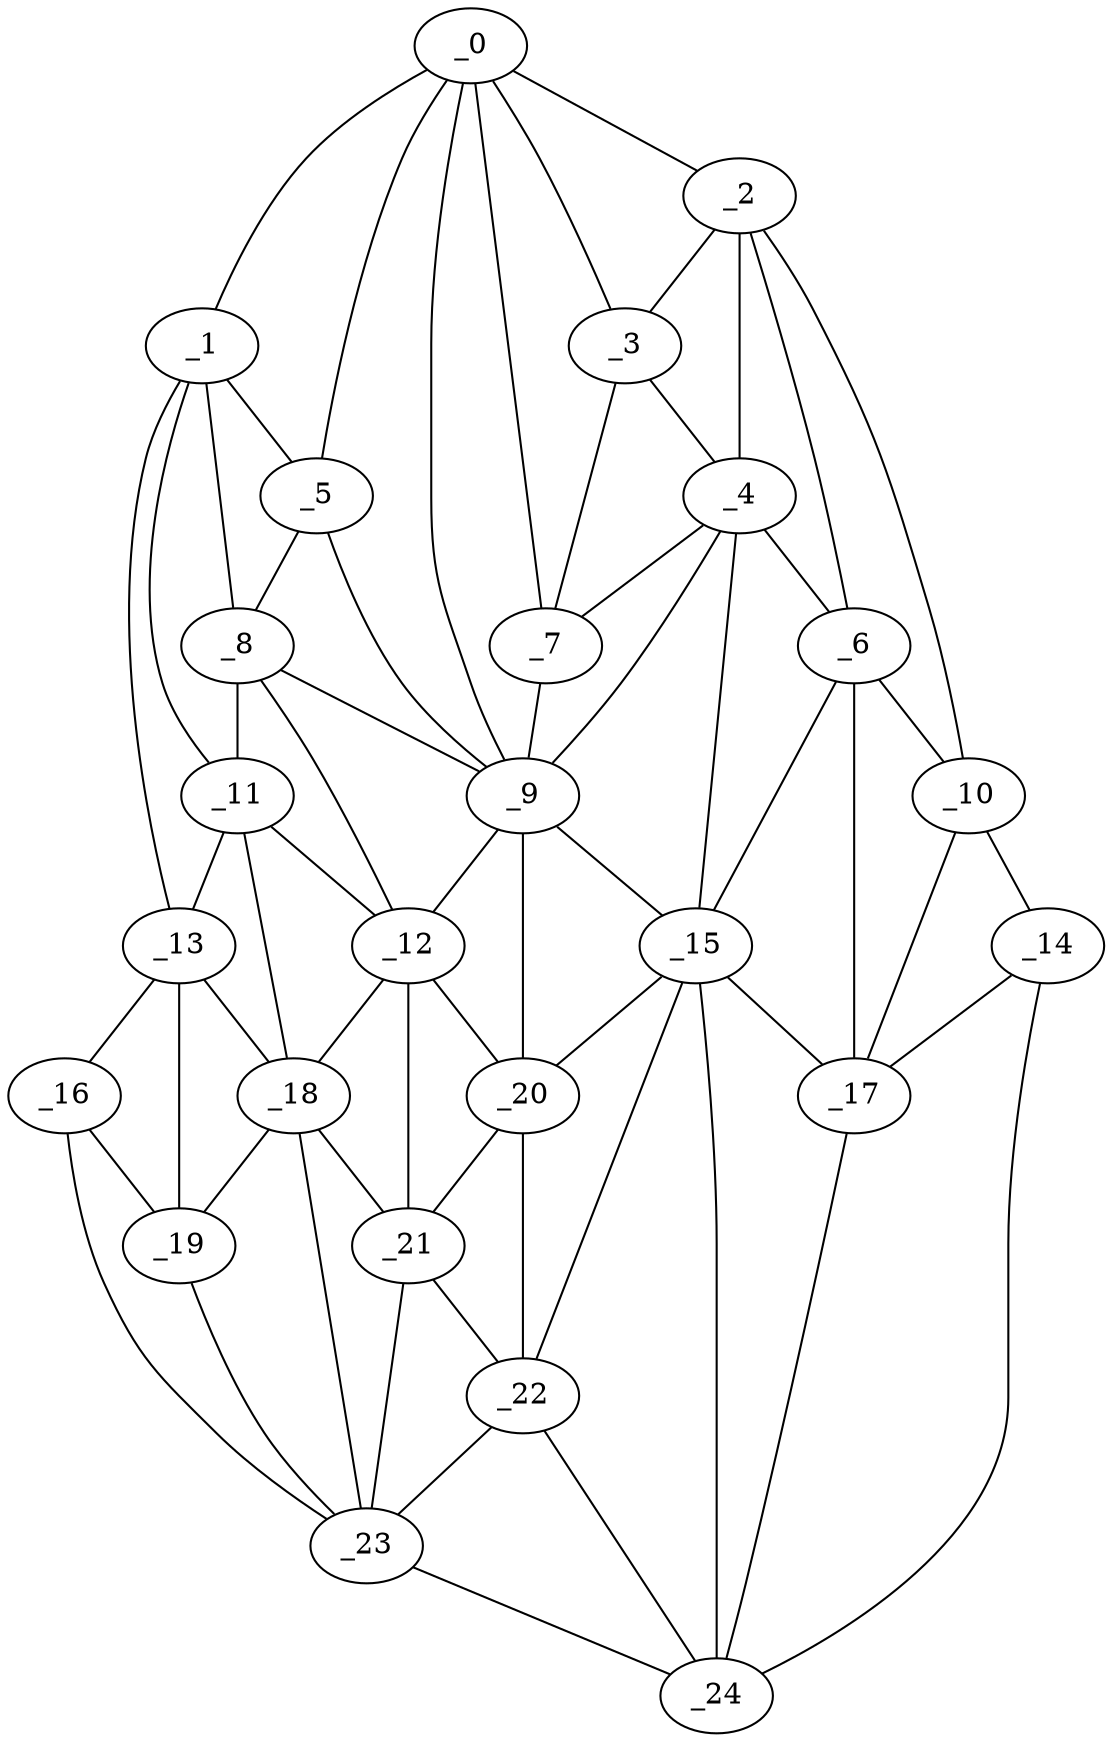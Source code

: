 graph "obj61__45.gxl" {
	_0	 [x=39,
		y=79];
	_1	 [x=39,
		y=95];
	_0 -- _1	 [valence=1];
	_2	 [x=40,
		y=40];
	_0 -- _2	 [valence=1];
	_3	 [x=42,
		y=61];
	_0 -- _3	 [valence=1];
	_5	 [x=44,
		y=84];
	_0 -- _5	 [valence=1];
	_7	 [x=46,
		y=68];
	_0 -- _7	 [valence=2];
	_9	 [x=49,
		y=71];
	_0 -- _9	 [valence=1];
	_1 -- _5	 [valence=2];
	_8	 [x=48,
		y=84];
	_1 -- _8	 [valence=1];
	_11	 [x=55,
		y=95];
	_1 -- _11	 [valence=2];
	_13	 [x=68,
		y=118];
	_1 -- _13	 [valence=1];
	_2 -- _3	 [valence=1];
	_4	 [x=43,
		y=54];
	_2 -- _4	 [valence=2];
	_6	 [x=46,
		y=34];
	_2 -- _6	 [valence=2];
	_10	 [x=50,
		y=6];
	_2 -- _10	 [valence=1];
	_3 -- _4	 [valence=2];
	_3 -- _7	 [valence=2];
	_4 -- _6	 [valence=2];
	_4 -- _7	 [valence=2];
	_4 -- _9	 [valence=2];
	_15	 [x=81,
		y=52];
	_4 -- _15	 [valence=2];
	_5 -- _8	 [valence=1];
	_5 -- _9	 [valence=2];
	_6 -- _10	 [valence=2];
	_6 -- _15	 [valence=2];
	_17	 [x=83,
		y=32];
	_6 -- _17	 [valence=1];
	_7 -- _9	 [valence=2];
	_8 -- _9	 [valence=2];
	_8 -- _11	 [valence=2];
	_12	 [x=58,
		y=88];
	_8 -- _12	 [valence=1];
	_9 -- _12	 [valence=2];
	_9 -- _15	 [valence=1];
	_20	 [x=85,
		y=69];
	_9 -- _20	 [valence=2];
	_14	 [x=80,
		y=7];
	_10 -- _14	 [valence=1];
	_10 -- _17	 [valence=2];
	_11 -- _12	 [valence=2];
	_11 -- _13	 [valence=1];
	_18	 [x=84,
		y=98];
	_11 -- _18	 [valence=2];
	_12 -- _18	 [valence=1];
	_12 -- _20	 [valence=2];
	_21	 [x=85,
		y=91];
	_12 -- _21	 [valence=2];
	_16	 [x=82,
		y=121];
	_13 -- _16	 [valence=1];
	_13 -- _18	 [valence=2];
	_19	 [x=84,
		y=111];
	_13 -- _19	 [valence=1];
	_14 -- _17	 [valence=2];
	_24	 [x=90,
		y=39];
	_14 -- _24	 [valence=1];
	_15 -- _17	 [valence=2];
	_15 -- _20	 [valence=2];
	_22	 [x=86,
		y=62];
	_15 -- _22	 [valence=2];
	_15 -- _24	 [valence=2];
	_16 -- _19	 [valence=2];
	_23	 [x=88,
		y=113];
	_16 -- _23	 [valence=1];
	_17 -- _24	 [valence=2];
	_18 -- _19	 [valence=2];
	_18 -- _21	 [valence=2];
	_18 -- _23	 [valence=1];
	_19 -- _23	 [valence=1];
	_20 -- _21	 [valence=2];
	_20 -- _22	 [valence=1];
	_21 -- _22	 [valence=2];
	_21 -- _23	 [valence=1];
	_22 -- _23	 [valence=2];
	_22 -- _24	 [valence=2];
	_23 -- _24	 [valence=1];
}
